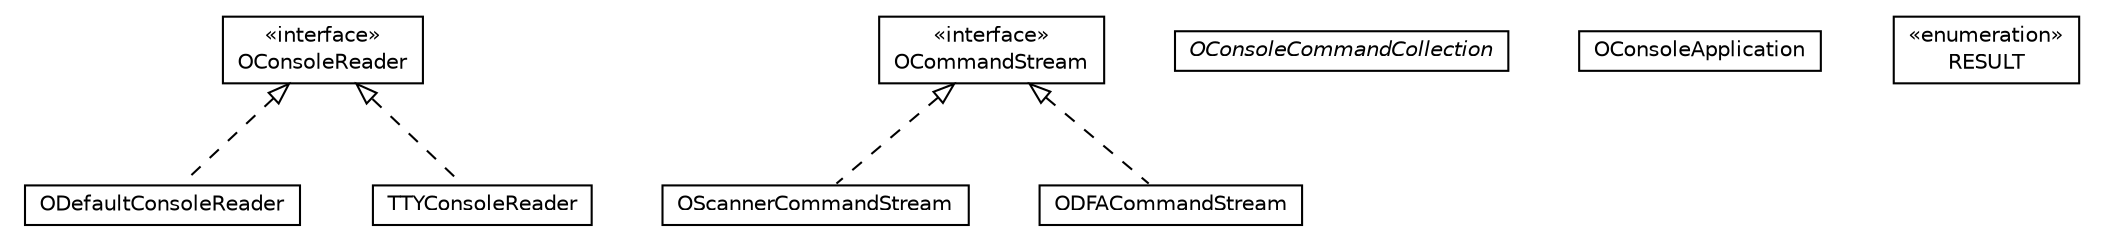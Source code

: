 #!/usr/local/bin/dot
#
# Class diagram 
# Generated by UMLGraph version R5_6-24-gf6e263 (http://www.umlgraph.org/)
#

digraph G {
	edge [fontname="Helvetica",fontsize=10,labelfontname="Helvetica",labelfontsize=10];
	node [fontname="Helvetica",fontsize=10,shape=plaintext];
	nodesep=0.25;
	ranksep=0.5;
	// com.orientechnologies.common.console.ODefaultConsoleReader
	c34665 [label=<<table title="com.orientechnologies.common.console.ODefaultConsoleReader" border="0" cellborder="1" cellspacing="0" cellpadding="2" port="p" href="./ODefaultConsoleReader.html">
		<tr><td><table border="0" cellspacing="0" cellpadding="1">
<tr><td align="center" balign="center"> ODefaultConsoleReader </td></tr>
		</table></td></tr>
		</table>>, URL="./ODefaultConsoleReader.html", fontname="Helvetica", fontcolor="black", fontsize=10.0];
	// com.orientechnologies.common.console.OCommandStream
	c34666 [label=<<table title="com.orientechnologies.common.console.OCommandStream" border="0" cellborder="1" cellspacing="0" cellpadding="2" port="p" href="./OCommandStream.html">
		<tr><td><table border="0" cellspacing="0" cellpadding="1">
<tr><td align="center" balign="center"> &#171;interface&#187; </td></tr>
<tr><td align="center" balign="center"> OCommandStream </td></tr>
		</table></td></tr>
		</table>>, URL="./OCommandStream.html", fontname="Helvetica", fontcolor="black", fontsize=10.0];
	// com.orientechnologies.common.console.OScannerCommandStream
	c34667 [label=<<table title="com.orientechnologies.common.console.OScannerCommandStream" border="0" cellborder="1" cellspacing="0" cellpadding="2" port="p" href="./OScannerCommandStream.html">
		<tr><td><table border="0" cellspacing="0" cellpadding="1">
<tr><td align="center" balign="center"> OScannerCommandStream </td></tr>
		</table></td></tr>
		</table>>, URL="./OScannerCommandStream.html", fontname="Helvetica", fontcolor="black", fontsize=10.0];
	// com.orientechnologies.common.console.OConsoleReader
	c34668 [label=<<table title="com.orientechnologies.common.console.OConsoleReader" border="0" cellborder="1" cellspacing="0" cellpadding="2" port="p" href="./OConsoleReader.html">
		<tr><td><table border="0" cellspacing="0" cellpadding="1">
<tr><td align="center" balign="center"> &#171;interface&#187; </td></tr>
<tr><td align="center" balign="center"> OConsoleReader </td></tr>
		</table></td></tr>
		</table>>, URL="./OConsoleReader.html", fontname="Helvetica", fontcolor="black", fontsize=10.0];
	// com.orientechnologies.common.console.OConsoleCommandCollection
	c34669 [label=<<table title="com.orientechnologies.common.console.OConsoleCommandCollection" border="0" cellborder="1" cellspacing="0" cellpadding="2" port="p" href="./OConsoleCommandCollection.html">
		<tr><td><table border="0" cellspacing="0" cellpadding="1">
<tr><td align="center" balign="center"><font face="Helvetica-Oblique"> OConsoleCommandCollection </font></td></tr>
		</table></td></tr>
		</table>>, URL="./OConsoleCommandCollection.html", fontname="Helvetica", fontcolor="black", fontsize=10.0];
	// com.orientechnologies.common.console.OConsoleApplication
	c34670 [label=<<table title="com.orientechnologies.common.console.OConsoleApplication" border="0" cellborder="1" cellspacing="0" cellpadding="2" port="p" href="./OConsoleApplication.html">
		<tr><td><table border="0" cellspacing="0" cellpadding="1">
<tr><td align="center" balign="center"> OConsoleApplication </td></tr>
		</table></td></tr>
		</table>>, URL="./OConsoleApplication.html", fontname="Helvetica", fontcolor="black", fontsize=10.0];
	// com.orientechnologies.common.console.OConsoleApplication.RESULT
	c34671 [label=<<table title="com.orientechnologies.common.console.OConsoleApplication.RESULT" border="0" cellborder="1" cellspacing="0" cellpadding="2" port="p" href="./OConsoleApplication.RESULT.html">
		<tr><td><table border="0" cellspacing="0" cellpadding="1">
<tr><td align="center" balign="center"> &#171;enumeration&#187; </td></tr>
<tr><td align="center" balign="center"> RESULT </td></tr>
		</table></td></tr>
		</table>>, URL="./OConsoleApplication.RESULT.html", fontname="Helvetica", fontcolor="black", fontsize=10.0];
	// com.orientechnologies.common.console.ODFACommandStream
	c34672 [label=<<table title="com.orientechnologies.common.console.ODFACommandStream" border="0" cellborder="1" cellspacing="0" cellpadding="2" port="p" href="./ODFACommandStream.html">
		<tr><td><table border="0" cellspacing="0" cellpadding="1">
<tr><td align="center" balign="center"> ODFACommandStream </td></tr>
		</table></td></tr>
		</table>>, URL="./ODFACommandStream.html", fontname="Helvetica", fontcolor="black", fontsize=10.0];
	// com.orientechnologies.common.console.TTYConsoleReader
	c34673 [label=<<table title="com.orientechnologies.common.console.TTYConsoleReader" border="0" cellborder="1" cellspacing="0" cellpadding="2" port="p" href="./TTYConsoleReader.html">
		<tr><td><table border="0" cellspacing="0" cellpadding="1">
<tr><td align="center" balign="center"> TTYConsoleReader </td></tr>
		</table></td></tr>
		</table>>, URL="./TTYConsoleReader.html", fontname="Helvetica", fontcolor="black", fontsize=10.0];
	//com.orientechnologies.common.console.ODefaultConsoleReader implements com.orientechnologies.common.console.OConsoleReader
	c34668:p -> c34665:p [dir=back,arrowtail=empty,style=dashed];
	//com.orientechnologies.common.console.OScannerCommandStream implements com.orientechnologies.common.console.OCommandStream
	c34666:p -> c34667:p [dir=back,arrowtail=empty,style=dashed];
	//com.orientechnologies.common.console.ODFACommandStream implements com.orientechnologies.common.console.OCommandStream
	c34666:p -> c34672:p [dir=back,arrowtail=empty,style=dashed];
	//com.orientechnologies.common.console.TTYConsoleReader implements com.orientechnologies.common.console.OConsoleReader
	c34668:p -> c34673:p [dir=back,arrowtail=empty,style=dashed];
}

